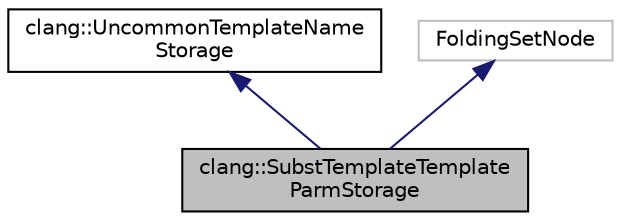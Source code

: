 digraph "clang::SubstTemplateTemplateParmStorage"
{
 // LATEX_PDF_SIZE
  bgcolor="transparent";
  edge [fontname="Helvetica",fontsize="10",labelfontname="Helvetica",labelfontsize="10"];
  node [fontname="Helvetica",fontsize="10",shape=record];
  Node1 [label="clang::SubstTemplateTemplate\lParmStorage",height=0.2,width=0.4,color="black", fillcolor="grey75", style="filled", fontcolor="black",tooltip="A structure for storing the information associated with a substituted template template parameter."];
  Node2 -> Node1 [dir="back",color="midnightblue",fontsize="10",style="solid",fontname="Helvetica"];
  Node2 [label="clang::UncommonTemplateName\lStorage",height=0.2,width=0.4,color="black",URL="$classclang_1_1UncommonTemplateNameStorage.html",tooltip="Implementation class used to describe either a set of overloaded template names or an already-substit..."];
  Node3 -> Node1 [dir="back",color="midnightblue",fontsize="10",style="solid",fontname="Helvetica"];
  Node3 [label="FoldingSetNode",height=0.2,width=0.4,color="grey75",tooltip=" "];
}
